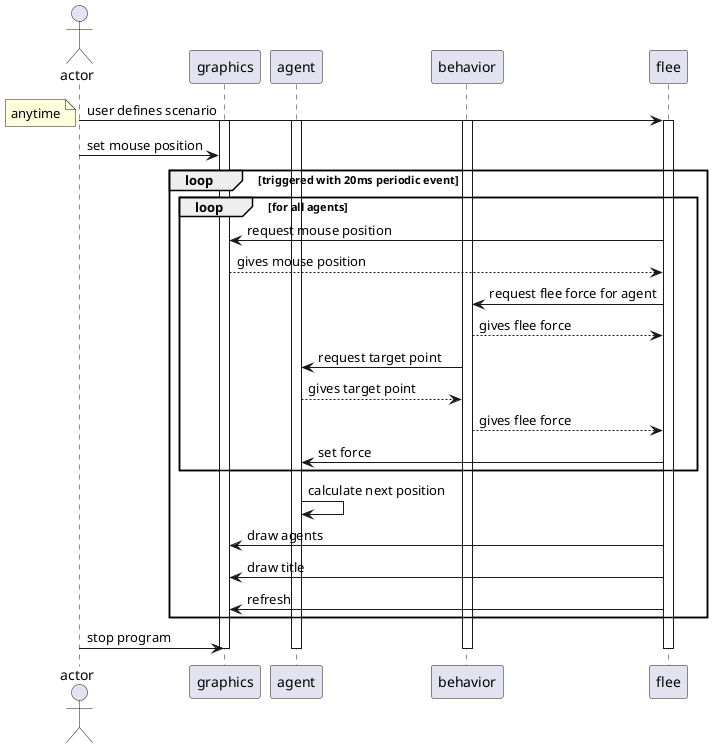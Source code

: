 @startuml
actor actor as user
participant graphics as view
participant agent as agent
participant behavior as steeringBehavior
participant flee as fl

user -> fl: user defines scenario
activate fl
activate view
activate agent
activate steeringBehavior
note left: anytime
user -> view:  set mouse position
loop triggered with 20ms periodic event
    loop for all agents
        fl -> view: request mouse position    
        view --> fl: gives mouse position
        fl -> steeringBehavior: request flee force for agent
        steeringBehavior --> fl: gives flee force
        steeringBehavior -> agent : request target point
        agent --> steeringBehavior : gives target point
        steeringBehavior --> fl: gives flee force
        fl -> agent: set force
    end    
    agent -> agent: calculate next position    
    fl -> view: draw agents
    fl -> view: draw title
    fl -> view: refresh
end
user -> view: stop program
deactivate fl
deactivate view
deactivate agent
deactivate steeringBehavior
@enduml